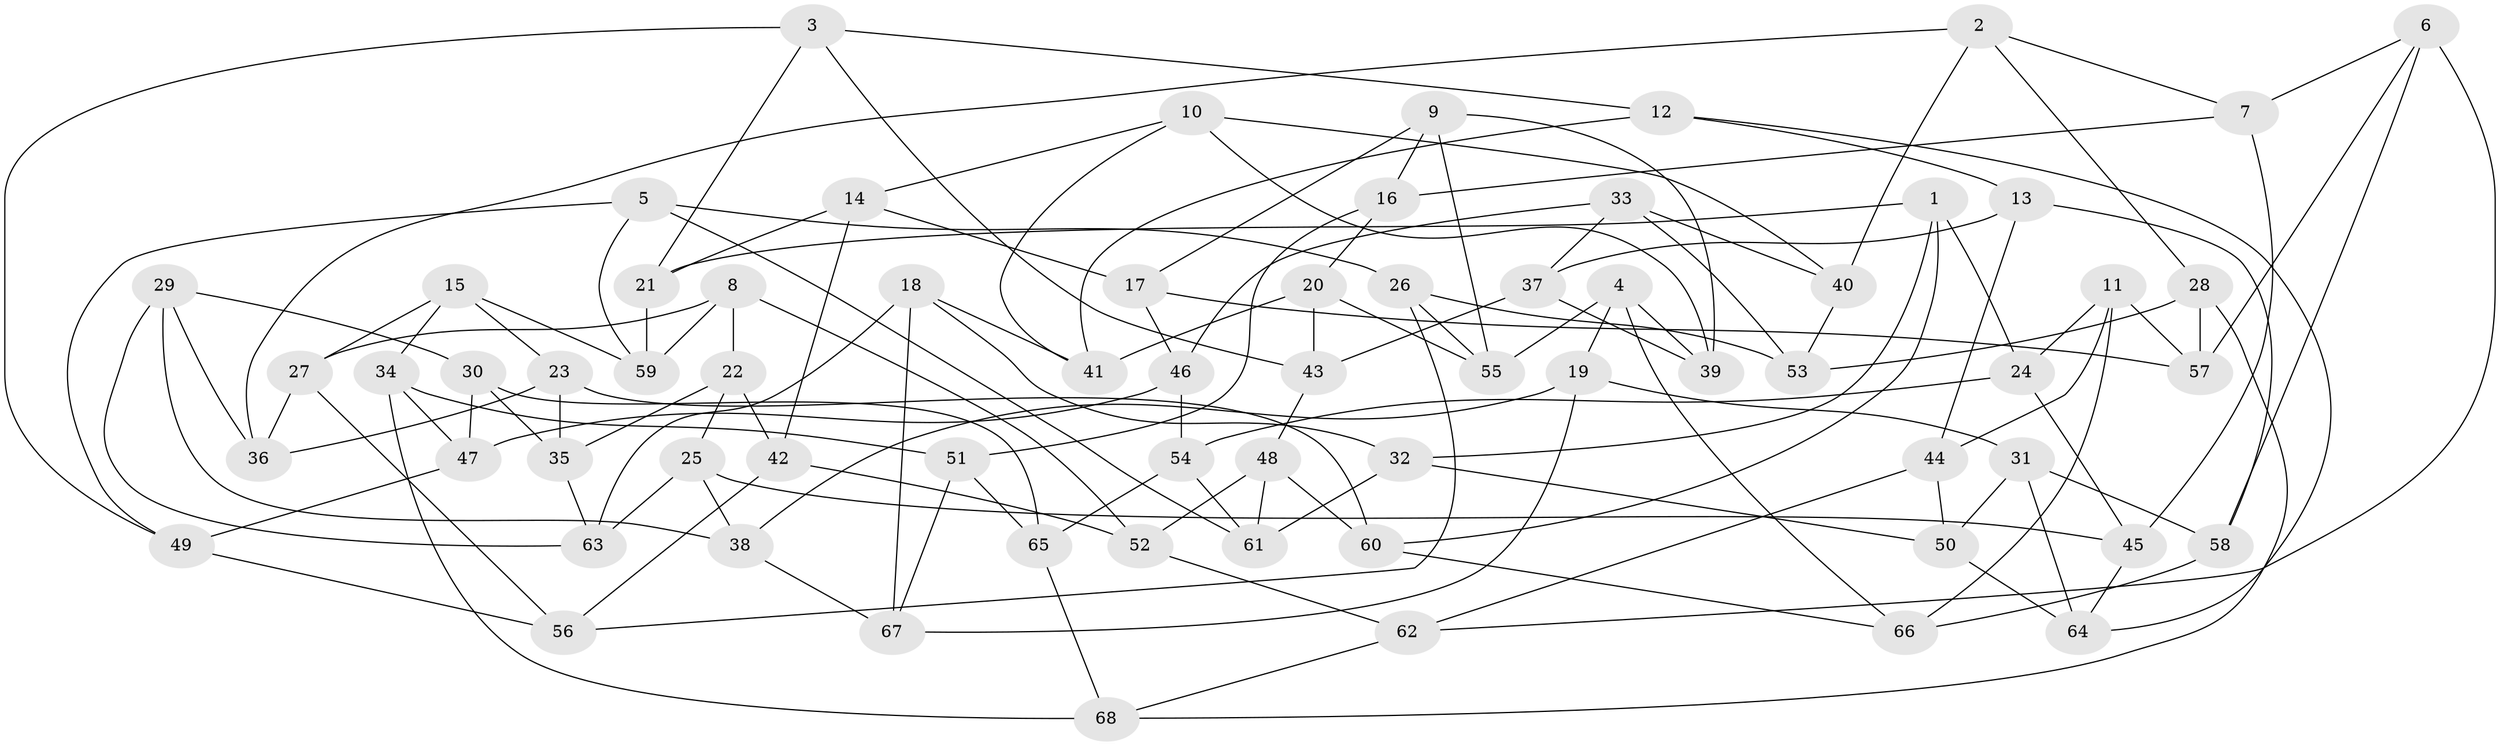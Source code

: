 // Generated by graph-tools (version 1.1) at 2025/57/03/09/25 04:57:43]
// undirected, 68 vertices, 136 edges
graph export_dot {
graph [start="1"]
  node [color=gray90,style=filled];
  1;
  2;
  3;
  4;
  5;
  6;
  7;
  8;
  9;
  10;
  11;
  12;
  13;
  14;
  15;
  16;
  17;
  18;
  19;
  20;
  21;
  22;
  23;
  24;
  25;
  26;
  27;
  28;
  29;
  30;
  31;
  32;
  33;
  34;
  35;
  36;
  37;
  38;
  39;
  40;
  41;
  42;
  43;
  44;
  45;
  46;
  47;
  48;
  49;
  50;
  51;
  52;
  53;
  54;
  55;
  56;
  57;
  58;
  59;
  60;
  61;
  62;
  63;
  64;
  65;
  66;
  67;
  68;
  1 -- 21;
  1 -- 24;
  1 -- 32;
  1 -- 60;
  2 -- 28;
  2 -- 36;
  2 -- 7;
  2 -- 40;
  3 -- 43;
  3 -- 49;
  3 -- 12;
  3 -- 21;
  4 -- 39;
  4 -- 66;
  4 -- 55;
  4 -- 19;
  5 -- 61;
  5 -- 26;
  5 -- 49;
  5 -- 59;
  6 -- 57;
  6 -- 7;
  6 -- 58;
  6 -- 62;
  7 -- 16;
  7 -- 45;
  8 -- 59;
  8 -- 52;
  8 -- 22;
  8 -- 27;
  9 -- 39;
  9 -- 55;
  9 -- 17;
  9 -- 16;
  10 -- 40;
  10 -- 41;
  10 -- 39;
  10 -- 14;
  11 -- 24;
  11 -- 66;
  11 -- 44;
  11 -- 57;
  12 -- 64;
  12 -- 41;
  12 -- 13;
  13 -- 37;
  13 -- 44;
  13 -- 58;
  14 -- 17;
  14 -- 42;
  14 -- 21;
  15 -- 23;
  15 -- 34;
  15 -- 59;
  15 -- 27;
  16 -- 20;
  16 -- 51;
  17 -- 57;
  17 -- 46;
  18 -- 63;
  18 -- 41;
  18 -- 67;
  18 -- 32;
  19 -- 38;
  19 -- 67;
  19 -- 31;
  20 -- 55;
  20 -- 43;
  20 -- 41;
  21 -- 59;
  22 -- 25;
  22 -- 42;
  22 -- 35;
  23 -- 36;
  23 -- 60;
  23 -- 35;
  24 -- 54;
  24 -- 45;
  25 -- 38;
  25 -- 63;
  25 -- 45;
  26 -- 56;
  26 -- 55;
  26 -- 53;
  27 -- 56;
  27 -- 36;
  28 -- 57;
  28 -- 68;
  28 -- 53;
  29 -- 38;
  29 -- 36;
  29 -- 30;
  29 -- 63;
  30 -- 65;
  30 -- 35;
  30 -- 47;
  31 -- 58;
  31 -- 64;
  31 -- 50;
  32 -- 61;
  32 -- 50;
  33 -- 40;
  33 -- 37;
  33 -- 46;
  33 -- 53;
  34 -- 68;
  34 -- 47;
  34 -- 51;
  35 -- 63;
  37 -- 43;
  37 -- 39;
  38 -- 67;
  40 -- 53;
  42 -- 56;
  42 -- 52;
  43 -- 48;
  44 -- 50;
  44 -- 62;
  45 -- 64;
  46 -- 47;
  46 -- 54;
  47 -- 49;
  48 -- 52;
  48 -- 61;
  48 -- 60;
  49 -- 56;
  50 -- 64;
  51 -- 67;
  51 -- 65;
  52 -- 62;
  54 -- 65;
  54 -- 61;
  58 -- 66;
  60 -- 66;
  62 -- 68;
  65 -- 68;
}
